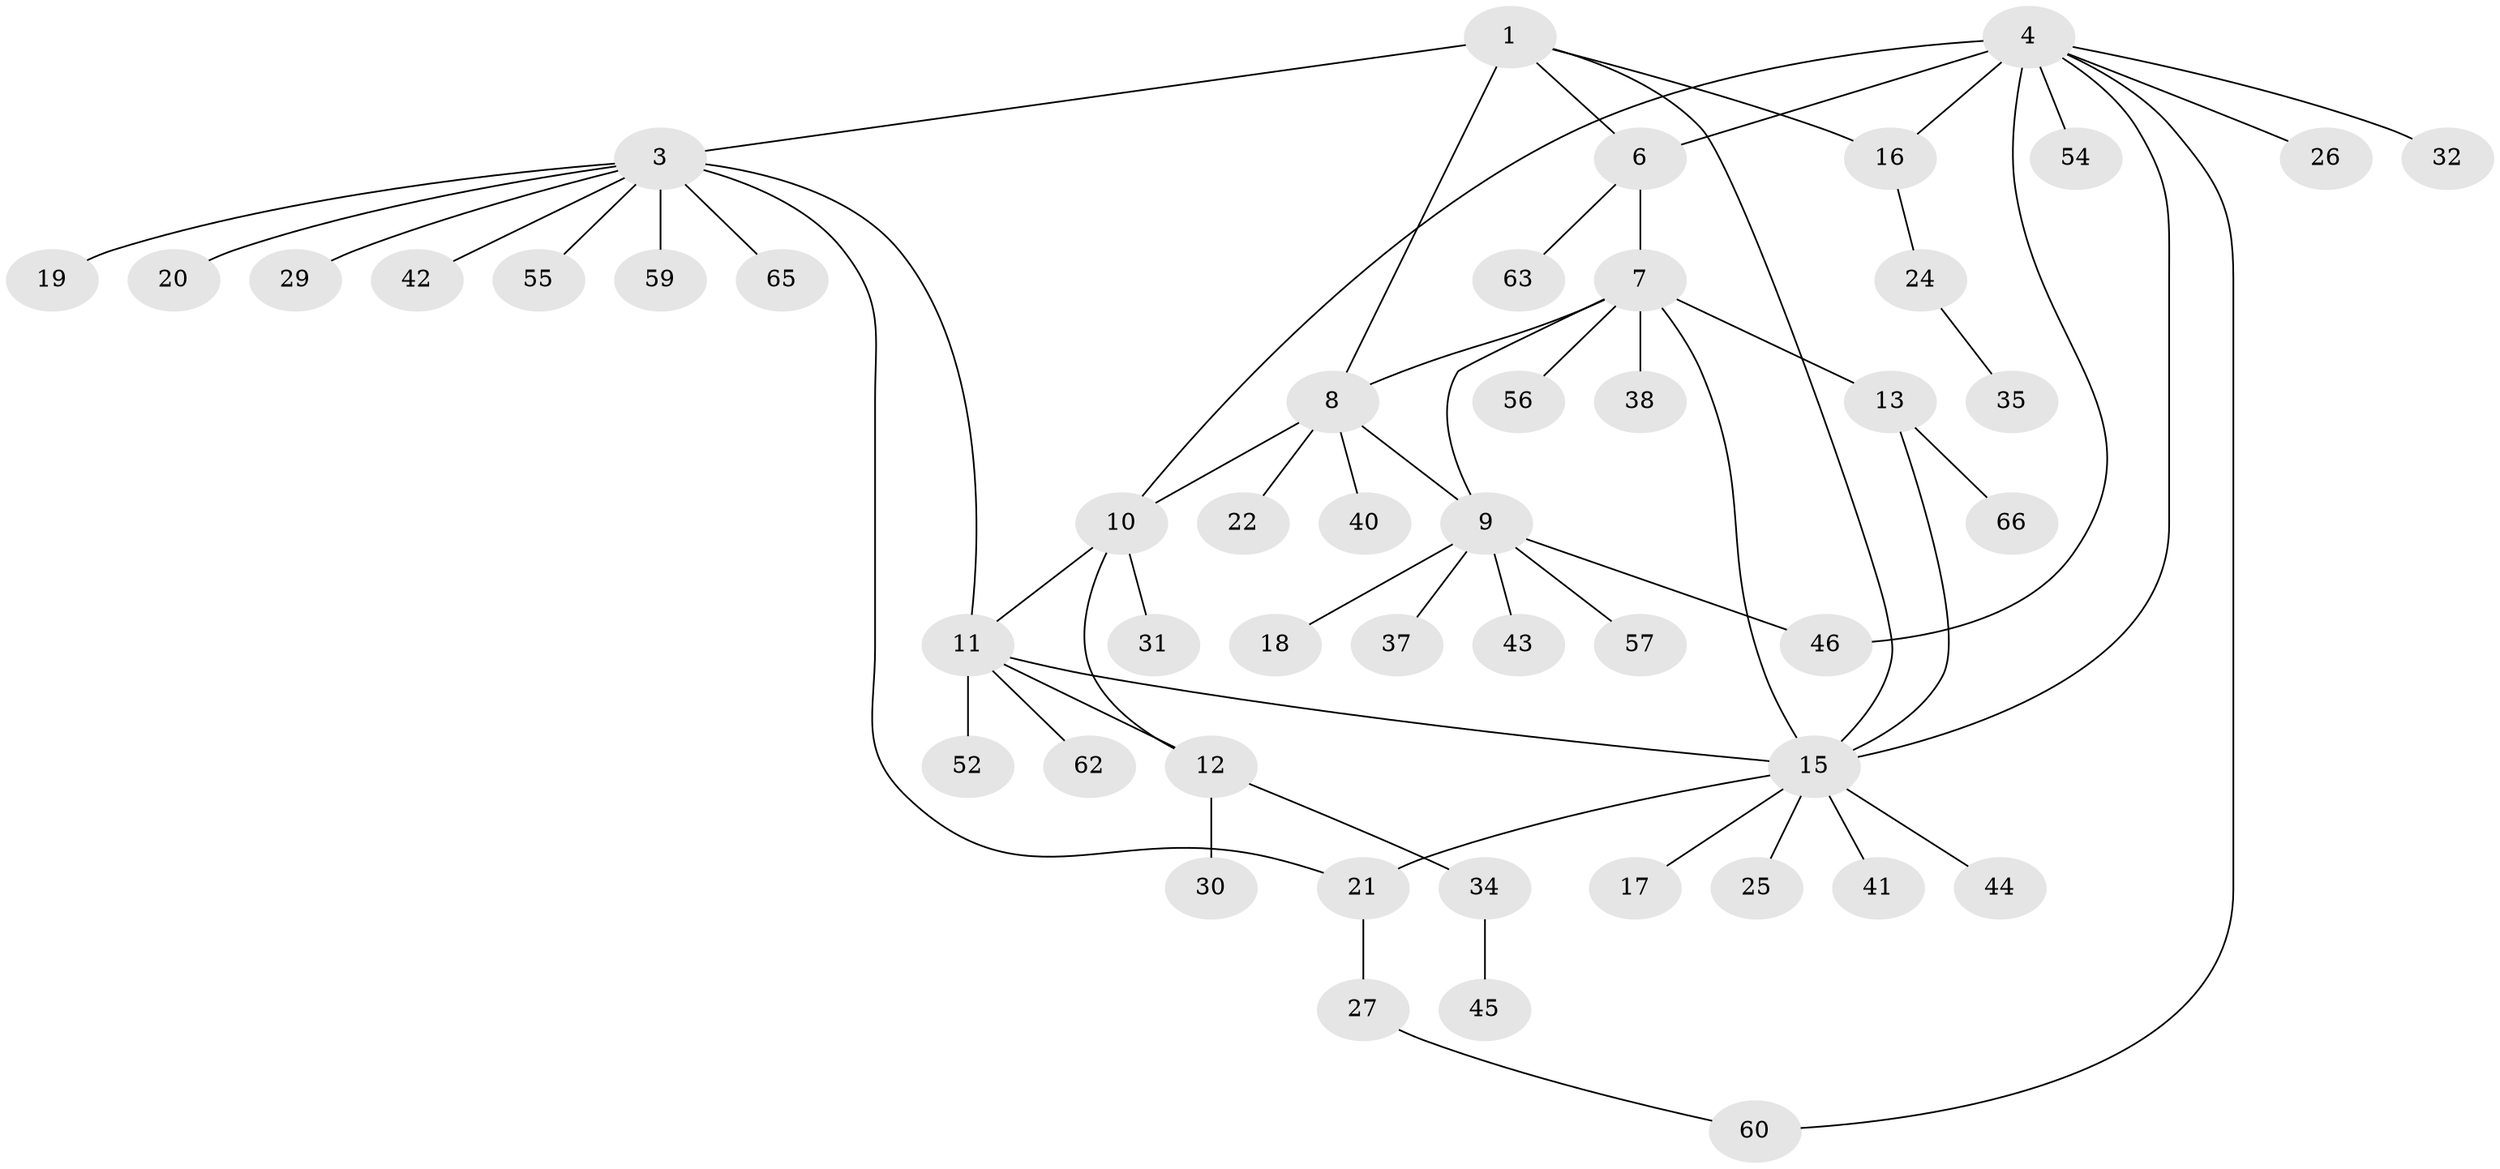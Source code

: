 // Generated by graph-tools (version 1.1) at 2025/24/03/03/25 07:24:14]
// undirected, 49 vertices, 61 edges
graph export_dot {
graph [start="1"]
  node [color=gray90,style=filled];
  1 [super="+2"];
  3 [super="+51"];
  4 [super="+5"];
  6 [super="+39"];
  7 [super="+14"];
  8 [super="+49"];
  9 [super="+28"];
  10 [super="+64"];
  11 [super="+58"];
  12 [super="+23"];
  13;
  15 [super="+53"];
  16 [super="+67"];
  17;
  18;
  19;
  20 [super="+33"];
  21;
  22;
  24 [super="+47"];
  25;
  26;
  27 [super="+48"];
  29 [super="+36"];
  30;
  31;
  32;
  34 [super="+61"];
  35;
  37;
  38;
  40 [super="+50"];
  41;
  42;
  43;
  44;
  45;
  46;
  52;
  54;
  55;
  56;
  57;
  59;
  60;
  62;
  63;
  65;
  66;
  1 -- 3 [weight=2];
  1 -- 6;
  1 -- 8;
  1 -- 16;
  1 -- 15;
  3 -- 11;
  3 -- 19;
  3 -- 20;
  3 -- 21;
  3 -- 29;
  3 -- 42;
  3 -- 55;
  3 -- 59;
  3 -- 65;
  4 -- 6 [weight=2];
  4 -- 32;
  4 -- 54;
  4 -- 10;
  4 -- 46;
  4 -- 15;
  4 -- 16;
  4 -- 26;
  4 -- 60;
  6 -- 7;
  6 -- 63;
  7 -- 8;
  7 -- 9;
  7 -- 38;
  7 -- 56;
  7 -- 13;
  7 -- 15;
  8 -- 9;
  8 -- 10;
  8 -- 22;
  8 -- 40;
  9 -- 18;
  9 -- 37;
  9 -- 43;
  9 -- 46;
  9 -- 57;
  10 -- 11;
  10 -- 12;
  10 -- 31;
  11 -- 12;
  11 -- 15;
  11 -- 52;
  11 -- 62;
  12 -- 30;
  12 -- 34;
  13 -- 15;
  13 -- 66;
  15 -- 17;
  15 -- 21;
  15 -- 25;
  15 -- 41;
  15 -- 44;
  16 -- 24;
  21 -- 27;
  24 -- 35;
  27 -- 60;
  34 -- 45;
}

